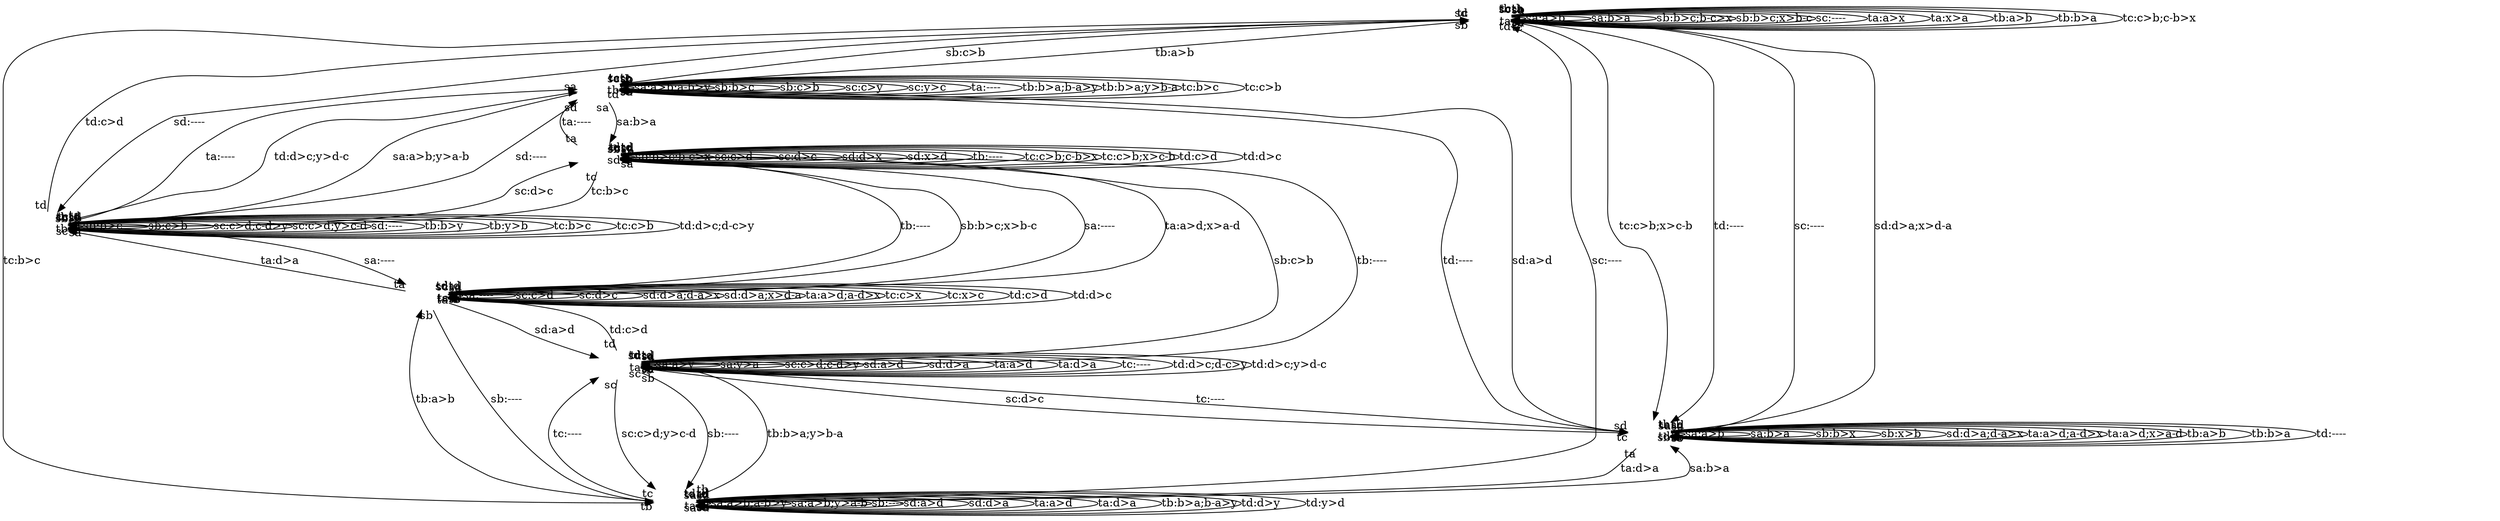 digraph ttauta3 {
    "abcx" [image="abcx.png", label="", shape=none];
    "abcy" [image="abcy.png", label="", shape=none];
    "acdy" [image="acdy.png", label="", shape=none];
    "acdx" [image="acdx.png", label="", shape=none];
    "abdy" [image="abdy.png", label="", shape=none];
    "abdx" [image="abdx.png", label="", shape=none];
    "bcdy" [image="bcdy.png", label="", shape=none];
    "bcdx" [image="bcdx.png", label="", shape=none];
    "abcx" -> "abcx" [taillabel="sa", label="sa:a>b       ", labeltooltip="a:a+x-b;b:b;c:c;x:x     ", url=""];
    "abcx" -> "abcx" [taillabel="sa", label="sa:b>a       ", labeltooltip="a:x;b:a;c:c;x:x+b-a     ", url=""];
    "abcx" -> "abcx" [taillabel="sb", label="sb:b>c;b-c>x ", labeltooltip="a:a;b:a+b-c-x;c:c;x:x   ", url=""];
    "abcx" -> "abcx" [taillabel="sb", label="sb:b>c;x>b-c ", labeltooltip="a:a+x-b+c;b:a;c:c;x:b-c ", url=""];
    "abcx" -> "abcx" [taillabel="sc", label="sc:----      ", labeltooltip="b:b,c:b+c+x;a:a;x:x     ", url=""];
    "abcx" -> "abcx" [taillabel="ta", label="ta:a>x       ", labeltooltip="b:b;a:b+a-x;c:c;x:x     ", url=""];
    "abcx" -> "abcx" [taillabel="ta", label="ta:x>a       ", labeltooltip="b:b+x-a;a:b;c:c;x:a     ", url=""];
    "abcx" -> "abcx" [taillabel="tb", label="tb:a>b       ", labeltooltip="c:c;b:c+x;a:b;x:x+a-b   ", url=""];
    "abcx" -> "abcx" [taillabel="tb", label="tb:b>a       ", labeltooltip="c:c;b:c+x+b-a;a:a;x:x   ", url=""];
    "abcx" -> "abcx" [taillabel="tc", label="tc:c>b;c-b>x ", labeltooltip="c:c-b-x;b:b;a:a;x:x     ", url=""];
    "abcx" -> "abcy" [taillabel="sb", label="sb:c>b       ", labeltooltip="a:a+x;b:a;c:b;y:c-b     ", url=""];
    "abcx" -> "abdx" [taillabel="tc", label="tc:c>b;x>c-b ", labeltooltip="d:x-c+b;b:b;a:a;x:c-b   ", url=""];
    "abcx" -> "abdx" [taillabel="td", label="td:----      ", labeltooltip="a:a;d:a+x;b:b;x:x+c     ", url=""];
    "abcx" -> "abdy" [taillabel="tc", label="tc:b>c       ", labeltooltip="d:x;b:c;a:a;y:b-c       ", url=""];
    "abcx" -> "bcdy" [taillabel="sd", label="sd:----      ", labeltooltip="c:c+x,d:c;b:b;y:a       ", url=""];
    "abcy" -> "abcx" [taillabel="tb", label="tb:a>b       ", labeltooltip="c:c+y;b:c;a:b;x:a-b     ", url=""];
    "abcy" -> "abcy" [taillabel="sa", label="sa:a>b;a-b>y ", labeltooltip="a:a-b-y;b:b;c:c;y:y     ", url=""];
    "abcy" -> "abcy" [taillabel="sb", label="sb:b>c       ", labeltooltip="a:a;b:a+y+b-c;c:c;y:y   ", url=""];
    "abcy" -> "abcy" [taillabel="sb", label="sb:c>b       ", labeltooltip="a:a;b:a+y;c:b;y:y+c-b   ", url=""];
    "abcy" -> "abcy" [taillabel="sc", label="sc:c>y       ", labeltooltip="b:b;c:b+c-y;a:a;y:y     ", url=""];
    "abcy" -> "abcy" [taillabel="sc", label="sc:y>c       ", labeltooltip="b:b+y-c;c:b;a:a;y:c     ", url=""];
    "abcy" -> "abcy" [taillabel="ta", label="ta:----      ", labeltooltip="b:b,a:b+a+y;c:c;y:y     ", url=""];
    "abcy" -> "abcy" [taillabel="tb", label="tb:b>a;b-a>y ", labeltooltip="c:c;b:c+b-a-y;a:a;y:y   ", url=""];
    "abcy" -> "abcy" [taillabel="tb", label="tb:b>a;y>b-a ", labeltooltip="c:c+y-b+a;b:c;a:a;y:b-a ", url=""];
    "abcy" -> "abcy" [taillabel="tc", label="tc:b>c       ", labeltooltip="c:y;b:c;a:a;y:y+b-c     ", url=""];
    "abcy" -> "abcy" [taillabel="tc", label="tc:c>b       ", labeltooltip="c:c+y-b;b:b;a:a;y:y     ", url=""];
    "abcy" -> "abdx" [taillabel="td", label="td:----      ", labeltooltip="a:a+y,d:a;b:b;x:c       ", url=""];
    "abcy" -> "bcdx" [taillabel="sa", label="sa:b>a       ", labeltooltip="d:y;b:a;c:c;x:b-a       ", url=""];
    "abcy" -> "bcdy" [taillabel="sa", label="sa:a>b;y>a-b ", labeltooltip="d:y-a+b;b:b;c:c;y:a-b   ", url=""];
    "abcy" -> "bcdy" [taillabel="sd", label="sd:----      ", labeltooltip="c:c;d:c+y;b:b;y:y+a     ", url=""];
    "abdx" -> "abcx" [taillabel="sc", label="sc:----      ", labeltooltip="b:b;c:b+x;a:a;x:x+d     ", url=""];
    "abdx" -> "abcx" [taillabel="sd", label="sd:d>a;x>d-a ", labeltooltip="c:x-d+a;a:a;b:b;x:d-a   ", url=""];
    "abdx" -> "abcy" [taillabel="sd", label="sd:a>d       ", labeltooltip="c:x;a:d;b:b;y:a-d       ", url=""];
    "abdx" -> "abdx" [taillabel="sa", label="sa:a>b       ", labeltooltip="d:d;a:d+x+a-b;b:b;x:x   ", url=""];
    "abdx" -> "abdx" [taillabel="sa", label="sa:b>a       ", labeltooltip="d:d;a:d+x;b:a;x:x+b-a   ", url=""];
    "abdx" -> "abdx" [taillabel="sb", label="sb:b>x       ", labeltooltip="a:a;b:a+b-x;d:d;x:x     ", url=""];
    "abdx" -> "abdx" [taillabel="sb", label="sb:x>b       ", labeltooltip="a:a+x-b;b:a;d:d;x:b     ", url=""];
    "abdx" -> "abdx" [taillabel="sd", label="sd:d>a;d-a>x ", labeltooltip="d:d-a-x;a:a;b:b;x:x     ", url=""];
    "abdx" -> "abdx" [taillabel="ta", label="ta:a>d;a-d>x ", labeltooltip="b:b;a:b+a-d-x;d:d;x:x   ", url=""];
    "abdx" -> "abdx" [taillabel="ta", label="ta:a>d;x>a-d ", labeltooltip="b:b+x-a+d;a:b;d:d;x:a-d ", url=""];
    "abdx" -> "abdx" [taillabel="tb", label="tb:a>b       ", labeltooltip="b:x;a:b;d:d;x:x+a-b     ", url=""];
    "abdx" -> "abdx" [taillabel="tb", label="tb:b>a       ", labeltooltip="b:b+x-a;a:a;d:d;x:x     ", url=""];
    "abdx" -> "abdx" [taillabel="td", label="td:----      ", labeltooltip="a:a,d:a+d+x;b:b;x:x     ", url=""];
    "abdx" -> "abdy" [taillabel="ta", label="ta:d>a       ", labeltooltip="b:b+x;a:b;d:a;y:d-a     ", url=""];
    "abdx" -> "acdy" [taillabel="tc", label="tc:----      ", labeltooltip="d:d+x,c:d;a:a;y:b       ", url=""];
    "abdy" -> "abcx" [taillabel="sc", label="sc:----      ", labeltooltip="b:b+y,c:b;a:a;x:d       ", url=""];
    "abdy" -> "abdx" [taillabel="sa", label="sa:b>a       ", labeltooltip="d:d+y;a:d;b:a;x:b-a     ", url=""];
    "abdy" -> "abdy" [taillabel="sa", label="sa:a>b;a-b>y ", labeltooltip="d:d;a:d+a-b-y;b:b;y:y   ", url=""];
    "abdy" -> "abdy" [taillabel="sa", label="sa:a>b;y>a-b ", labeltooltip="d:d+y-a+b;a:d;b:b;y:a-b ", url=""];
    "abdy" -> "abdy" [taillabel="sb", label="sb:----", labeltooltip="a:a,b:a+b+y;d:d;y:y     ", url=""];
    "abdy" -> "abdy" [taillabel="sd", label="sd:a>d       ", labeltooltip="d:y;a:d;b:b;y:y+a-d     ", url=""];
    "abdy" -> "abdy" [taillabel="sd", label="sd:d>a       ", labeltooltip="d:d+y-a;a:a;b:b;y:y     ", url=""];
    "abdy" -> "abdy" [taillabel="ta", label="ta:a>d       ", labeltooltip="b:b;a:b+y+a-d;d:d;y:y   ", url=""];
    "abdy" -> "abdy" [taillabel="ta", label="ta:d>a       ", labeltooltip="b:b;a:b+y;d:a;y:y+d-a   ", url=""];
    "abdy" -> "abdy" [taillabel="tb", label="tb:b>a;b-a>y ", labeltooltip="b:b-a-y;a:a;d:d;y:y     ", url=""];
    "abdy" -> "abdy" [taillabel="td", label="td:d>y       ", labeltooltip="a:a;d:a+d-y;b:b;y:y     ", url=""];
    "abdy" -> "abdy" [taillabel="td", label="td:y>d       ", labeltooltip="a:a+y-d;d:a;b:b;y:d     ", url=""];
    "abdy" -> "acdx" [taillabel="tb", label="tb:a>b       ", labeltooltip="c:y;a:b;d:d;x:a-b       ", url=""];
    "abdy" -> "acdy" [taillabel="tb", label="tb:b>a;y>b-a ", labeltooltip="c:y-b+a;a:a;d:d;y:b-a   ", url=""];
    "abdy" -> "acdy" [taillabel="tc", label="tc:----      ", labeltooltip="d:d;c:d+y;a:a;y:y+b     ", url=""];
    "acdx" -> "abdy" [taillabel="sb", label="sb:----", labeltooltip="a:a+x,b:a;d:d;y:c       ", url=""];
    "acdx" -> "acdx" [taillabel="sa", label="sa:----      ", labeltooltip="d:d,a:d+a+x;c:c;x:x     ", url=""];
    "acdx" -> "acdx" [taillabel="sc", label="sc:c>d       ", labeltooltip="c:c+x-d;d:d;a:a;x:x     ", url=""];
    "acdx" -> "acdx" [taillabel="sc", label="sc:d>c       ", labeltooltip="c:x;d:c;a:a;x:x+d-c     ", url=""];
    "acdx" -> "acdx" [taillabel="sd", label="sd:d>a;d-a>x ", labeltooltip="c:c;d:c+d-a-x;a:a;x:x   ", url=""];
    "acdx" -> "acdx" [taillabel="sd", label="sd:d>a;x>d-a ", labeltooltip="c:c+x-d+a;d:c;a:a;x:d-a ", url=""];
    "acdx" -> "acdx" [taillabel="ta", label="ta:a>d;a-d>x ", labeltooltip="a:a-d-x;d:d;c:c;x:x     ", url=""];
    "acdx" -> "acdx" [taillabel="tc", label="tc:c>x       ", labeltooltip="d:d;c:d+c-x;a:a;x:x     ", url=""];
    "acdx" -> "acdx" [taillabel="tc", label="tc:x>c       ", labeltooltip="d:d+x-c;c:d;a:a;x:c     ", url=""];
    "acdx" -> "acdx" [taillabel="td", label="td:c>d       ", labeltooltip="a:a;d:a+x;c:d;x:x+c-d   ", url=""];
    "acdx" -> "acdx" [taillabel="td", label="td:d>c       ", labeltooltip="a:a;d:a+x+d-c;c:c;x:x   ", url=""];
    "acdx" -> "acdy" [taillabel="sd", label="sd:a>d       ", labeltooltip="c:c+x;d:c;a:d;y:a-d     ", url=""];
    "acdx" -> "bcdx" [taillabel="ta", label="ta:a>d;x>a-d ", labeltooltip="b:x-a+d;d:d;c:c;x:a-d   ", url=""];
    "acdx" -> "bcdx" [taillabel="tb", label="tb:----      ", labeltooltip="c:c;b:c+x;d:d;x:x+a     ", url=""];
    "acdx" -> "bcdy" [taillabel="ta", label="ta:d>a       ", labeltooltip="b:x;d:a;c:c;y:d-a       ", url=""];
    "acdy" -> "abdx" [taillabel="sc", label="sc:d>c       ", labeltooltip="b:y;d:c;a:a;x:d-c       ", url=""];
    "acdy" -> "abdy" [taillabel="sb", label="sb:----", labeltooltip="a:a;b:a+y;d:d;y:y+c     ", url=""];
    "acdy" -> "abdy" [taillabel="sc", label="sc:c>d;y>c-d ", labeltooltip="b:y-c+d;d:d;a:a;y:c-d   ", url=""];
    "acdy" -> "acdx" [taillabel="td", label="td:c>d       ", labeltooltip="a:a+y;d:a;c:d;x:c-d     ", url=""];
    "acdy" -> "acdy" [taillabel="sa", label="sa:a>y       ", labeltooltip="d:d;a:d+a-y;c:c;y:y     ", url=""];
    "acdy" -> "acdy" [taillabel="sa", label="sa:y>a       ", labeltooltip="d:d+y-a;a:d;c:c;y:a     ", url=""];
    "acdy" -> "acdy" [taillabel="sc", label="sc:c>d;c-d>y ", labeltooltip="c:c-d-y;d:d;a:a;y:y     ", url=""];
    "acdy" -> "acdy" [taillabel="sd", label="sd:a>d       ", labeltooltip="c:c;d:c+y;a:d;y:y+a-d   ", url=""];
    "acdy" -> "acdy" [taillabel="sd", label="sd:d>a       ", labeltooltip="c:c;d:c+y+d-a;a:a;y:y   ", url=""];
    "acdy" -> "acdy" [taillabel="ta", label="ta:a>d       ", labeltooltip="a:a+y-d;d:d;c:c;y:y     ", url=""];
    "acdy" -> "acdy" [taillabel="ta", label="ta:d>a       ", labeltooltip="a:y;d:a;c:c;y:y+d-a     ", url=""];
    "acdy" -> "acdy" [taillabel="tc", label="tc:----      ", labeltooltip="d:d,c:d+c+y;a:a;y:y     ", url=""];
    "acdy" -> "acdy" [taillabel="td", label="td:d>c;d-c>y ", labeltooltip="a:a;d:a+d-c-y;c:c;y:y   ", url=""];
    "acdy" -> "acdy" [taillabel="td", label="td:d>c;y>d-c ", labeltooltip="a:a+y-d+c;d:a;c:c;y:d-c ", url=""];
    "acdy" -> "bcdx" [taillabel="tb", label="tb:----      ", labeltooltip="c:c+y,b:c;d:d;x:a       ", url=""];
    "bcdx" -> "abcy" [taillabel="ta", label="ta:----      ", labeltooltip="b:b+x,a:b;c:c;y:d       ", url=""];
    "bcdx" -> "acdx" [taillabel="sa", label="sa:----      ", labeltooltip="d:d;a:d+x;c:c;x:x+b     ", url=""];
    "bcdx" -> "acdx" [taillabel="sb", label="sb:b>c;x>b-c ", labeltooltip="a:x-b+c;c:c;d:d;x:b-c   ", url=""];
    "bcdx" -> "acdy" [taillabel="sb", label="sb:c>b       ", labeltooltip="a:x;c:b;d:d;y:c-b       ", url=""];
    "bcdx" -> "bcdx" [taillabel="sb", label="sb:b>c;b-c>x ", labeltooltip="b:b-c-x;c:c;d:d;x:x     ", url=""];
    "bcdx" -> "bcdx" [taillabel="sc", label="sc:c>d       ", labeltooltip="b:b;c:b+x+c-d;d:d;x:x   ", url=""];
    "bcdx" -> "bcdx" [taillabel="sc", label="sc:d>c       ", labeltooltip="b:b;c:b+x;d:c;x:x+d-c   ", url=""];
    "bcdx" -> "bcdx" [taillabel="sd", label="sd:d>x       ", labeltooltip="c:c;d:c+d-x;b:b;x:x     ", url=""];
    "bcdx" -> "bcdx" [taillabel="sd", label="sd:x>d       ", labeltooltip="c:c+x-d;d:c;b:b;x:d     ", url=""];
    "bcdx" -> "bcdx" [taillabel="tb", label="tb:----      ", labeltooltip="c:c,b:c+b+x;d:d;x:x     ", url=""];
    "bcdx" -> "bcdx" [taillabel="tc", label="tc:c>b;c-b>x ", labeltooltip="d:d;c:d+c-b-x;b:b;x:x   ", url=""];
    "bcdx" -> "bcdx" [taillabel="tc", label="tc:c>b;x>c-b ", labeltooltip="d:d+x-c+b;c:d;b:b;x:c-b ", url=""];
    "bcdx" -> "bcdx" [taillabel="td", label="td:c>d       ", labeltooltip="d:x;c:d;b:b;x:x+c-d     ", url=""];
    "bcdx" -> "bcdx" [taillabel="td", label="td:d>c       ", labeltooltip="d:d+x-c;c:c;b:b;x:x     ", url=""];
    "bcdx" -> "bcdy" [taillabel="tc", label="tc:b>c       ", labeltooltip="d:d+x;c:d;b:c;y:b-c     ", url=""];
    "bcdy" -> "abcx" [taillabel="td", label="td:c>d       ", labeltooltip="a:y;c:d;b:b;x:c-d       ", url=""];
    "bcdy" -> "abcy" [taillabel="ta", label="ta:----      ", labeltooltip="b:b;a:b+y;c:c;y:y+d     ", url=""];
    "bcdy" -> "abcy" [taillabel="td", label="td:d>c;y>d-c ", labeltooltip="a:y-d+c;c:c;b:b;y:d-c   ", url=""];
    "bcdy" -> "acdx" [taillabel="sa", label="sa:----      ", labeltooltip="d:d+y,a:d;c:c;x:b       ", url=""];
    "bcdy" -> "bcdx" [taillabel="sc", label="sc:d>c       ", labeltooltip="b:b+y;c:b;d:c;x:d-c     ", url=""];
    "bcdy" -> "bcdy" [taillabel="sb", label="sb:b>c       ", labeltooltip="b:b+y-c;c:c;d:d;y:y     ", url=""];
    "bcdy" -> "bcdy" [taillabel="sb", label="sb:c>b       ", labeltooltip="b:y;c:b;d:d;y:y+c-b     ", url=""];
    "bcdy" -> "bcdy" [taillabel="sc", label="sc:c>d;c-d>y ", labeltooltip="b:b;c:b+c-d-y;d:d;y:y   ", url=""];
    "bcdy" -> "bcdy" [taillabel="sc", label="sc:c>d;y>c-d ", labeltooltip="b:b+y-c+d;c:b;d:d;y:c-d ", url=""];
    "bcdy" -> "bcdy" [taillabel="sd", label="sd:----      ", labeltooltip="c:c,d:c+d+y;b:b;y:y     ", url=""];
    "bcdy" -> "bcdy" [taillabel="tb", label="tb:b>y       ", labeltooltip="c:c;b:c+b-y;d:d;y:y     ", url=""];
    "bcdy" -> "bcdy" [taillabel="tb", label="tb:y>b       ", labeltooltip="c:c+y-b;b:c;d:d;y:b     ", url=""];
    "bcdy" -> "bcdy" [taillabel="tc", label="tc:b>c       ", labeltooltip="d:d;c:d+y;b:c;y:y+b-c   ", url=""];
    "bcdy" -> "bcdy" [taillabel="tc", label="tc:c>b       ", labeltooltip="d:d;c:d+y+c-b;b:b;y:y   ", url=""];
    "bcdy" -> "bcdy" [taillabel="td", label="td:d>c;d-c>y ", labeltooltip="d:d-c-y;c:c;b:b;y:y     ", url=""];
}
